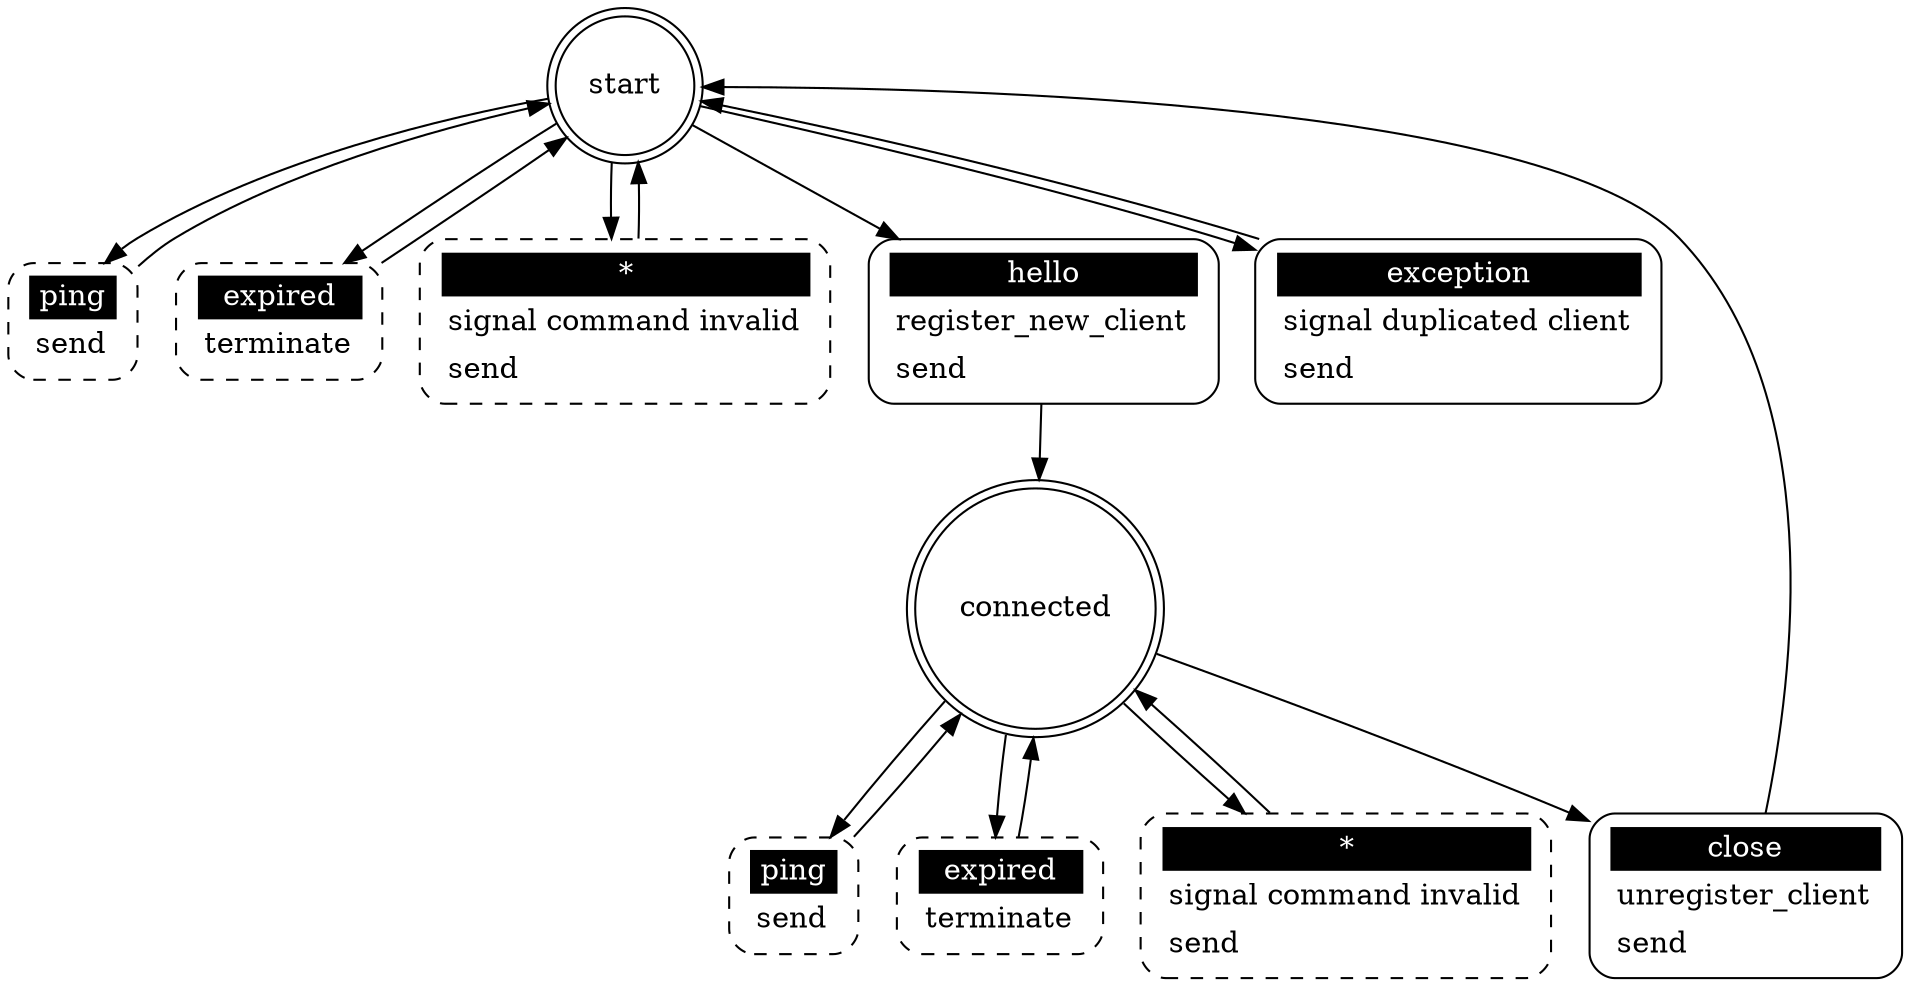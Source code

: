 ## Automatically generated from joex_server.xml by gsl
digraph "joex_server" {

 "start" [shape = "doublecircle"];
 "start ping" [shape = "Mrecord" style = dashed label = <<table border="0" cellborder="0" cellpadding="3" bgcolor="white"><tr><td bgcolor="black" align="center" colspan="2"><font color="white">ping</font></td></tr><tr><td align="left" port="r3">send</td></tr></table>>];
 "start" -> "start ping";
 "start ping" -> "start";
 "start expired" [shape = "Mrecord" style = dashed label = <<table border="0" cellborder="0" cellpadding="3" bgcolor="white"><tr><td bgcolor="black" align="center" colspan="2"><font color="white">expired</font></td></tr><tr><td align="left" port="r3">terminate</td></tr></table>>];
 "start" -> "start expired";
 "start expired" -> "start";
 "start *" [shape = "Mrecord" style = dashed label = <<table border="0" cellborder="0" cellpadding="3" bgcolor="white"><tr><td bgcolor="black" align="center" colspan="2"><font color="white">*</font></td></tr><tr><td align="left" port="r3">signal command invalid</td></tr><tr><td align="left" port="r3">send</td></tr></table>>];
 "start" -> "start *";
 "start *" -> "start";
 "start hello" [shape = "Mrecord" style = solid label = <<table border="0" cellborder="0" cellpadding="3" bgcolor="white"><tr><td bgcolor="black" align="center" colspan="2"><font color="white">hello</font></td></tr><tr><td align="left" port="r3">register_new_client</td></tr><tr><td align="left" port="r3">send</td></tr></table>>];
 "start" -> "start hello";
 "start hello" -> "connected";
 "start exception" [shape = "Mrecord" style = solid label = <<table border="0" cellborder="0" cellpadding="3" bgcolor="white"><tr><td bgcolor="black" align="center" colspan="2"><font color="white">exception</font></td></tr><tr><td align="left" port="r3">signal duplicated client</td></tr><tr><td align="left" port="r3">send</td></tr></table>>];
 "start" -> "start exception";
 "start exception" -> "start";

 "connected" [shape = "doublecircle"];
 "connected ping" [shape = "Mrecord" style = dashed label = <<table border="0" cellborder="0" cellpadding="3" bgcolor="white"><tr><td bgcolor="black" align="center" colspan="2"><font color="white">ping</font></td></tr><tr><td align="left" port="r3">send</td></tr></table>>];
 "connected" -> "connected ping";
 "connected ping" -> "connected";
 "connected expired" [shape = "Mrecord" style = dashed label = <<table border="0" cellborder="0" cellpadding="3" bgcolor="white"><tr><td bgcolor="black" align="center" colspan="2"><font color="white">expired</font></td></tr><tr><td align="left" port="r3">terminate</td></tr></table>>];
 "connected" -> "connected expired";
 "connected expired" -> "connected";
 "connected *" [shape = "Mrecord" style = dashed label = <<table border="0" cellborder="0" cellpadding="3" bgcolor="white"><tr><td bgcolor="black" align="center" colspan="2"><font color="white">*</font></td></tr><tr><td align="left" port="r3">signal command invalid</td></tr><tr><td align="left" port="r3">send</td></tr></table>>];
 "connected" -> "connected *";
 "connected *" -> "connected";
 "connected close" [shape = "Mrecord" style = solid label = <<table border="0" cellborder="0" cellpadding="3" bgcolor="white"><tr><td bgcolor="black" align="center" colspan="2"><font color="white">close</font></td></tr><tr><td align="left" port="r3">unregister_client</td></tr><tr><td align="left" port="r3">send</td></tr></table>>];
 "connected" -> "connected close";
 "connected close" -> "start";
}

